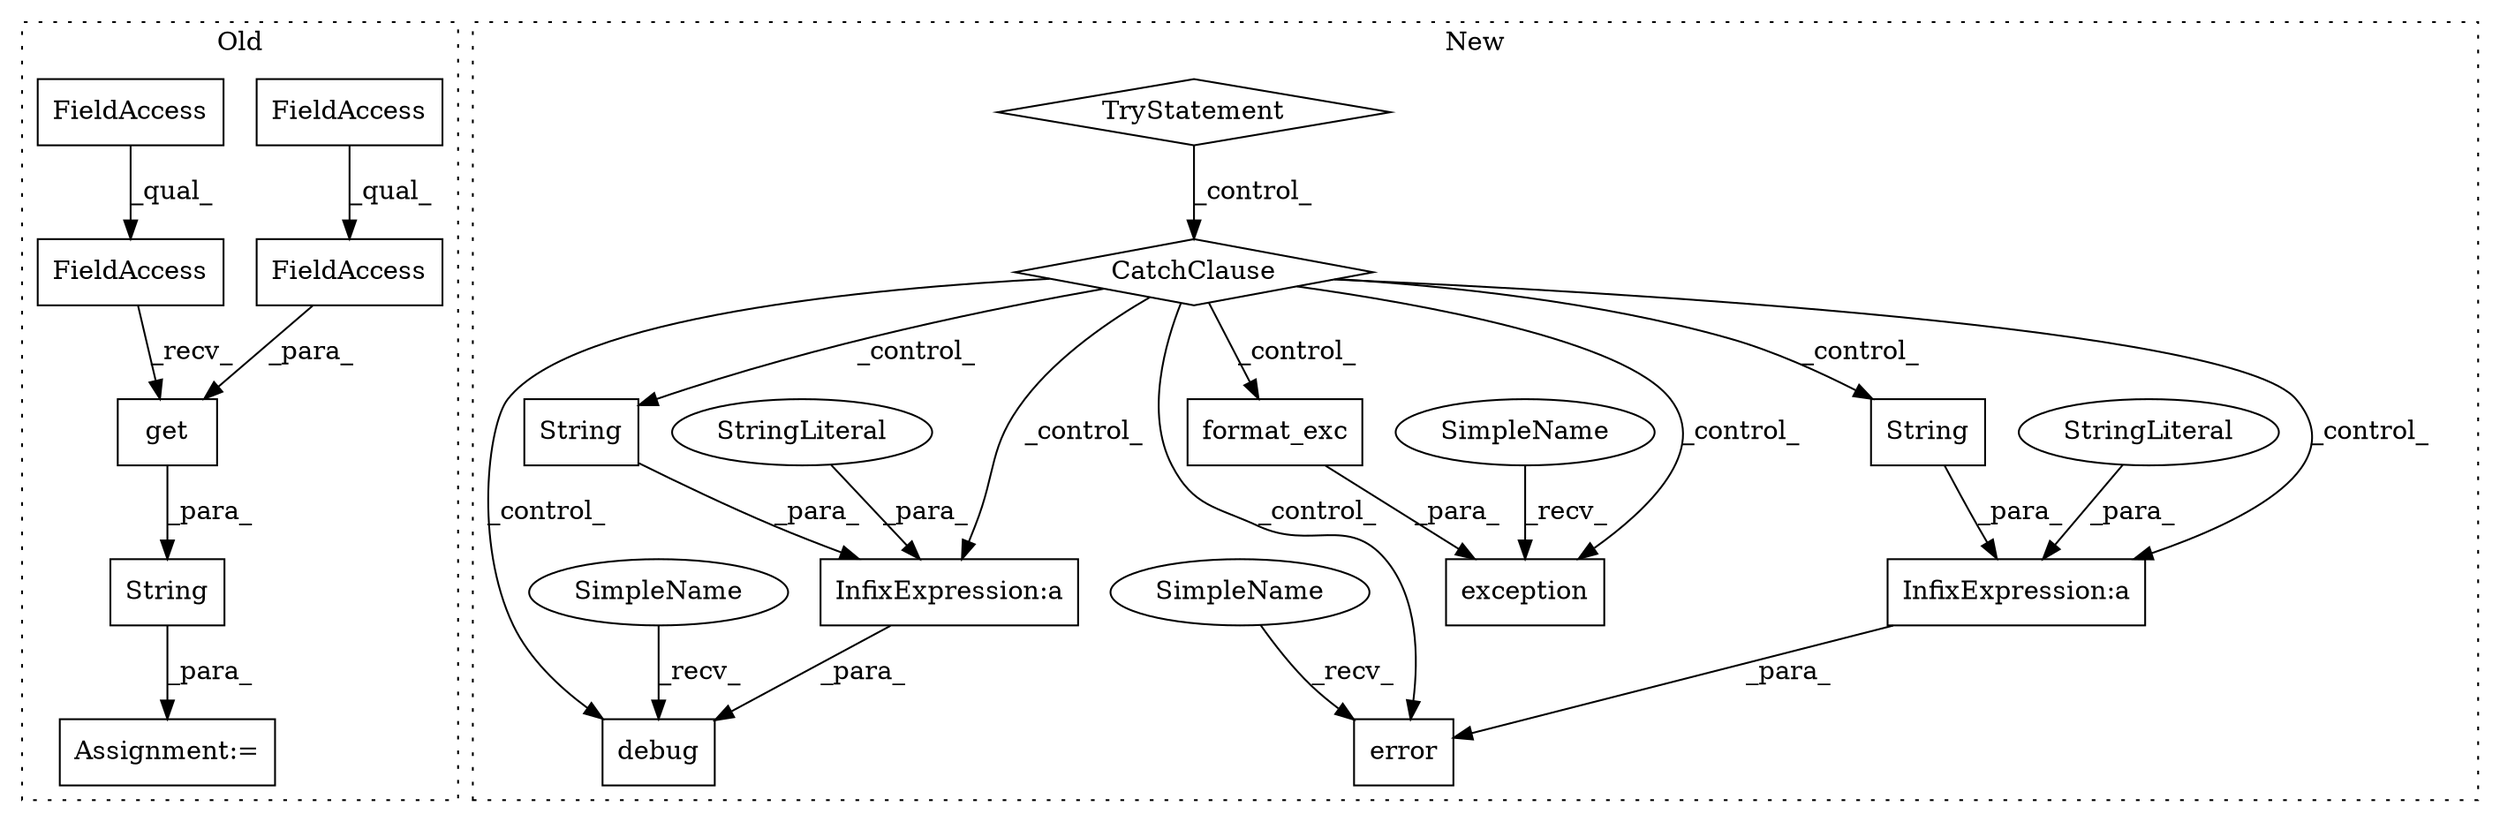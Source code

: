 digraph G {
subgraph cluster0 {
1 [label="get" a="32" s="1075,1104" l="4,1" shape="box"];
3 [label="Assignment:=" a="7" s="1230,1328" l="69,2" shape="box"];
4 [label="FieldAccess" a="22" s="1055" l="19" shape="box"];
12 [label="String" a="32" s="1048,1105" l="7,1" shape="box"];
14 [label="FieldAccess" a="22" s="1079" l="25" shape="box"];
15 [label="FieldAccess" a="22" s="1079" l="19" shape="box"];
16 [label="FieldAccess" a="22" s="1055" l="11" shape="box"];
label = "Old";
style="dotted";
}
subgraph cluster1 {
2 [label="String" a="32" s="2191,2202" l="7,1" shape="box"];
5 [label="CatchClause" a="12" s="2000,2022" l="11,2" shape="diamond"];
6 [label="TryStatement" a="54" s="1473" l="4" shape="diamond"];
7 [label="debug" a="32" s="2111,2203" l="6,1" shape="box"];
8 [label="error" a="32" s="2039,2095" l="6,1" shape="box"];
9 [label="exception" a="32" s="2219,2251" l="10,1" shape="box"];
10 [label="InfixExpression:a" a="27" s="2083" l="3" shape="box"];
11 [label="InfixExpression:a" a="27" s="2188" l="3" shape="box"];
13 [label="String" a="32" s="2086,2094" l="7,1" shape="box"];
17 [label="format_exc" a="32" s="2239" l="12" shape="box"];
18 [label="StringLiteral" a="45" s="2045" l="38" shape="ellipse"];
19 [label="StringLiteral" a="45" s="2117" l="71" shape="ellipse"];
20 [label="SimpleName" a="42" s="2212" l="6" shape="ellipse"];
21 [label="SimpleName" a="42" s="2032" l="6" shape="ellipse"];
22 [label="SimpleName" a="42" s="2104" l="6" shape="ellipse"];
label = "New";
style="dotted";
}
1 -> 12 [label="_para_"];
2 -> 11 [label="_para_"];
4 -> 1 [label="_recv_"];
5 -> 7 [label="_control_"];
5 -> 11 [label="_control_"];
5 -> 13 [label="_control_"];
5 -> 10 [label="_control_"];
5 -> 2 [label="_control_"];
5 -> 17 [label="_control_"];
5 -> 9 [label="_control_"];
5 -> 8 [label="_control_"];
6 -> 5 [label="_control_"];
10 -> 8 [label="_para_"];
11 -> 7 [label="_para_"];
12 -> 3 [label="_para_"];
13 -> 10 [label="_para_"];
14 -> 1 [label="_para_"];
15 -> 14 [label="_qual_"];
16 -> 4 [label="_qual_"];
17 -> 9 [label="_para_"];
18 -> 10 [label="_para_"];
19 -> 11 [label="_para_"];
20 -> 9 [label="_recv_"];
21 -> 8 [label="_recv_"];
22 -> 7 [label="_recv_"];
}